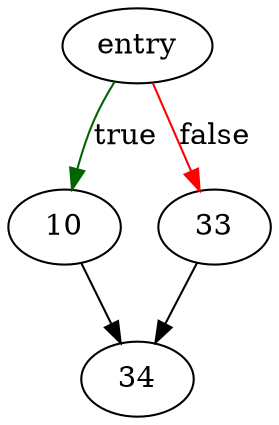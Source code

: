 digraph "getCellInfo" {
	// Node definitions.
	1 [label=entry];
	10;
	33;
	34;

	// Edge definitions.
	1 -> 10 [
		color=darkgreen
		label=true
	];
	1 -> 33 [
		color=red
		label=false
	];
	10 -> 34;
	33 -> 34;
}